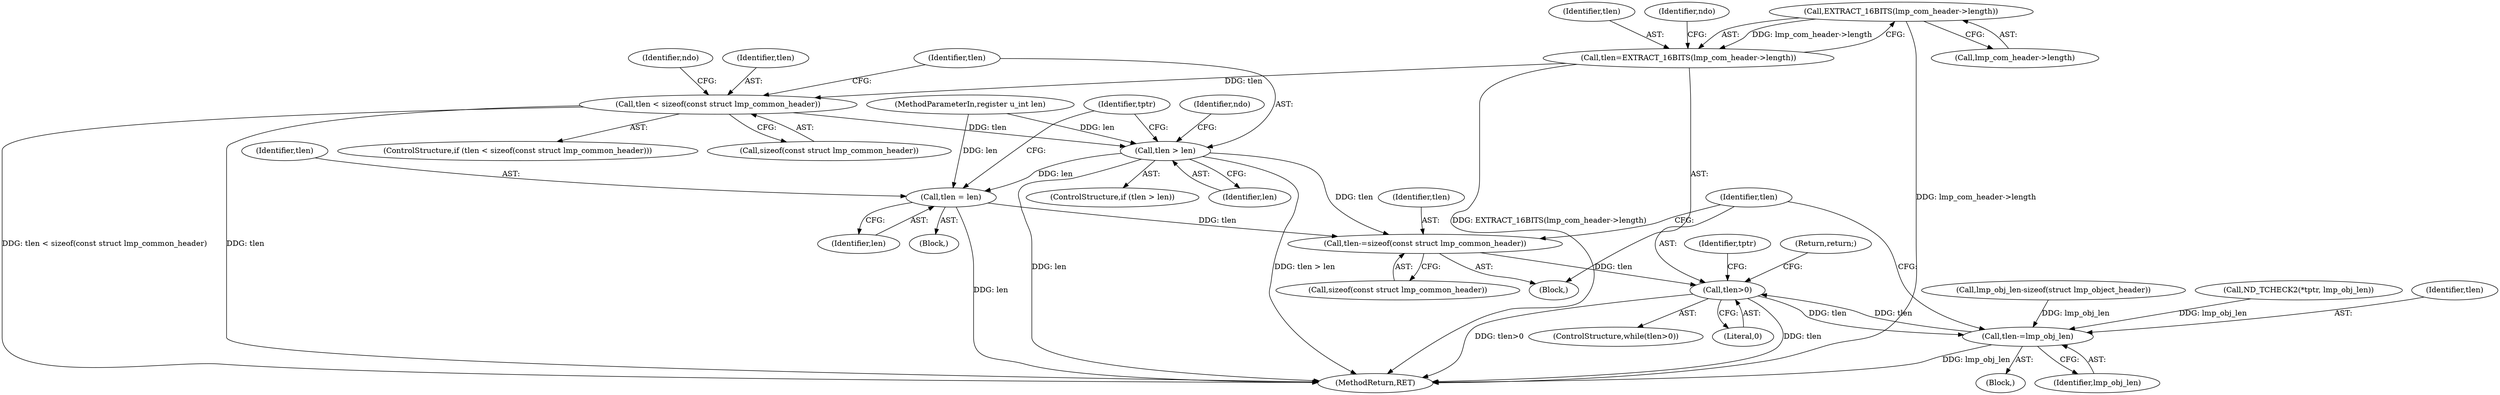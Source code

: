 digraph "0_tcpdump_d97e94223720684c6aa740ff219e0d19426c2220@pointer" {
"1000191" [label="(Call,EXTRACT_16BITS(lmp_com_header->length))"];
"1000189" [label="(Call,tlen=EXTRACT_16BITS(lmp_com_header->length))"];
"1000223" [label="(Call,tlen < sizeof(const struct lmp_common_header))"];
"1000234" [label="(Call,tlen > len)"];
"1000242" [label="(Call,tlen = len)"];
"1000249" [label="(Call,tlen-=sizeof(const struct lmp_common_header))"];
"1000254" [label="(Call,tlen>0)"];
"1001938" [label="(Call,tlen-=lmp_obj_len)"];
"1000192" [label="(Call,lmp_com_header->length)"];
"1001938" [label="(Call,tlen-=lmp_obj_len)"];
"1000113" [label="(MethodParameterIn,register u_int len)"];
"1000255" [label="(Identifier,tlen)"];
"1001947" [label="(MethodReturn,RET)"];
"1000190" [label="(Identifier,tlen)"];
"1000257" [label="(Block,)"];
"1001931" [label="(Call,lmp_obj_len-sizeof(struct lmp_object_header))"];
"1000246" [label="(Identifier,tptr)"];
"1000256" [label="(Literal,0)"];
"1000234" [label="(Call,tlen > len)"];
"1000354" [label="(Call,ND_TCHECK2(*tptr, lmp_obj_len))"];
"1000197" [label="(Identifier,ndo)"];
"1001940" [label="(Identifier,lmp_obj_len)"];
"1000222" [label="(ControlStructure,if (tlen < sizeof(const struct lmp_common_header)))"];
"1000240" [label="(Identifier,ndo)"];
"1000235" [label="(Identifier,tlen)"];
"1000191" [label="(Call,EXTRACT_16BITS(lmp_com_header->length))"];
"1000251" [label="(Call,sizeof(const struct lmp_common_header))"];
"1000254" [label="(Call,tlen>0)"];
"1000242" [label="(Call,tlen = len)"];
"1000233" [label="(ControlStructure,if (tlen > len))"];
"1000237" [label="(Block,)"];
"1000253" [label="(ControlStructure,while(tlen>0))"];
"1000223" [label="(Call,tlen < sizeof(const struct lmp_common_header))"];
"1000230" [label="(Identifier,ndo)"];
"1000250" [label="(Identifier,tlen)"];
"1000189" [label="(Call,tlen=EXTRACT_16BITS(lmp_com_header->length))"];
"1000114" [label="(Block,)"];
"1000244" [label="(Identifier,len)"];
"1000224" [label="(Identifier,tlen)"];
"1000260" [label="(Identifier,tptr)"];
"1001941" [label="(Return,return;)"];
"1001939" [label="(Identifier,tlen)"];
"1000236" [label="(Identifier,len)"];
"1000249" [label="(Call,tlen-=sizeof(const struct lmp_common_header))"];
"1000225" [label="(Call,sizeof(const struct lmp_common_header))"];
"1000243" [label="(Identifier,tlen)"];
"1000191" -> "1000189"  [label="AST: "];
"1000191" -> "1000192"  [label="CFG: "];
"1000192" -> "1000191"  [label="AST: "];
"1000189" -> "1000191"  [label="CFG: "];
"1000191" -> "1001947"  [label="DDG: lmp_com_header->length"];
"1000191" -> "1000189"  [label="DDG: lmp_com_header->length"];
"1000189" -> "1000114"  [label="AST: "];
"1000190" -> "1000189"  [label="AST: "];
"1000197" -> "1000189"  [label="CFG: "];
"1000189" -> "1001947"  [label="DDG: EXTRACT_16BITS(lmp_com_header->length)"];
"1000189" -> "1000223"  [label="DDG: tlen"];
"1000223" -> "1000222"  [label="AST: "];
"1000223" -> "1000225"  [label="CFG: "];
"1000224" -> "1000223"  [label="AST: "];
"1000225" -> "1000223"  [label="AST: "];
"1000230" -> "1000223"  [label="CFG: "];
"1000235" -> "1000223"  [label="CFG: "];
"1000223" -> "1001947"  [label="DDG: tlen < sizeof(const struct lmp_common_header)"];
"1000223" -> "1001947"  [label="DDG: tlen"];
"1000223" -> "1000234"  [label="DDG: tlen"];
"1000234" -> "1000233"  [label="AST: "];
"1000234" -> "1000236"  [label="CFG: "];
"1000235" -> "1000234"  [label="AST: "];
"1000236" -> "1000234"  [label="AST: "];
"1000240" -> "1000234"  [label="CFG: "];
"1000246" -> "1000234"  [label="CFG: "];
"1000234" -> "1001947"  [label="DDG: len"];
"1000234" -> "1001947"  [label="DDG: tlen > len"];
"1000113" -> "1000234"  [label="DDG: len"];
"1000234" -> "1000242"  [label="DDG: len"];
"1000234" -> "1000249"  [label="DDG: tlen"];
"1000242" -> "1000237"  [label="AST: "];
"1000242" -> "1000244"  [label="CFG: "];
"1000243" -> "1000242"  [label="AST: "];
"1000244" -> "1000242"  [label="AST: "];
"1000246" -> "1000242"  [label="CFG: "];
"1000242" -> "1001947"  [label="DDG: len"];
"1000113" -> "1000242"  [label="DDG: len"];
"1000242" -> "1000249"  [label="DDG: tlen"];
"1000249" -> "1000114"  [label="AST: "];
"1000249" -> "1000251"  [label="CFG: "];
"1000250" -> "1000249"  [label="AST: "];
"1000251" -> "1000249"  [label="AST: "];
"1000255" -> "1000249"  [label="CFG: "];
"1000249" -> "1000254"  [label="DDG: tlen"];
"1000254" -> "1000253"  [label="AST: "];
"1000254" -> "1000256"  [label="CFG: "];
"1000255" -> "1000254"  [label="AST: "];
"1000256" -> "1000254"  [label="AST: "];
"1000260" -> "1000254"  [label="CFG: "];
"1001941" -> "1000254"  [label="CFG: "];
"1000254" -> "1001947"  [label="DDG: tlen"];
"1000254" -> "1001947"  [label="DDG: tlen>0"];
"1001938" -> "1000254"  [label="DDG: tlen"];
"1000254" -> "1001938"  [label="DDG: tlen"];
"1001938" -> "1000257"  [label="AST: "];
"1001938" -> "1001940"  [label="CFG: "];
"1001939" -> "1001938"  [label="AST: "];
"1001940" -> "1001938"  [label="AST: "];
"1000255" -> "1001938"  [label="CFG: "];
"1001938" -> "1001947"  [label="DDG: lmp_obj_len"];
"1000354" -> "1001938"  [label="DDG: lmp_obj_len"];
"1001931" -> "1001938"  [label="DDG: lmp_obj_len"];
}
